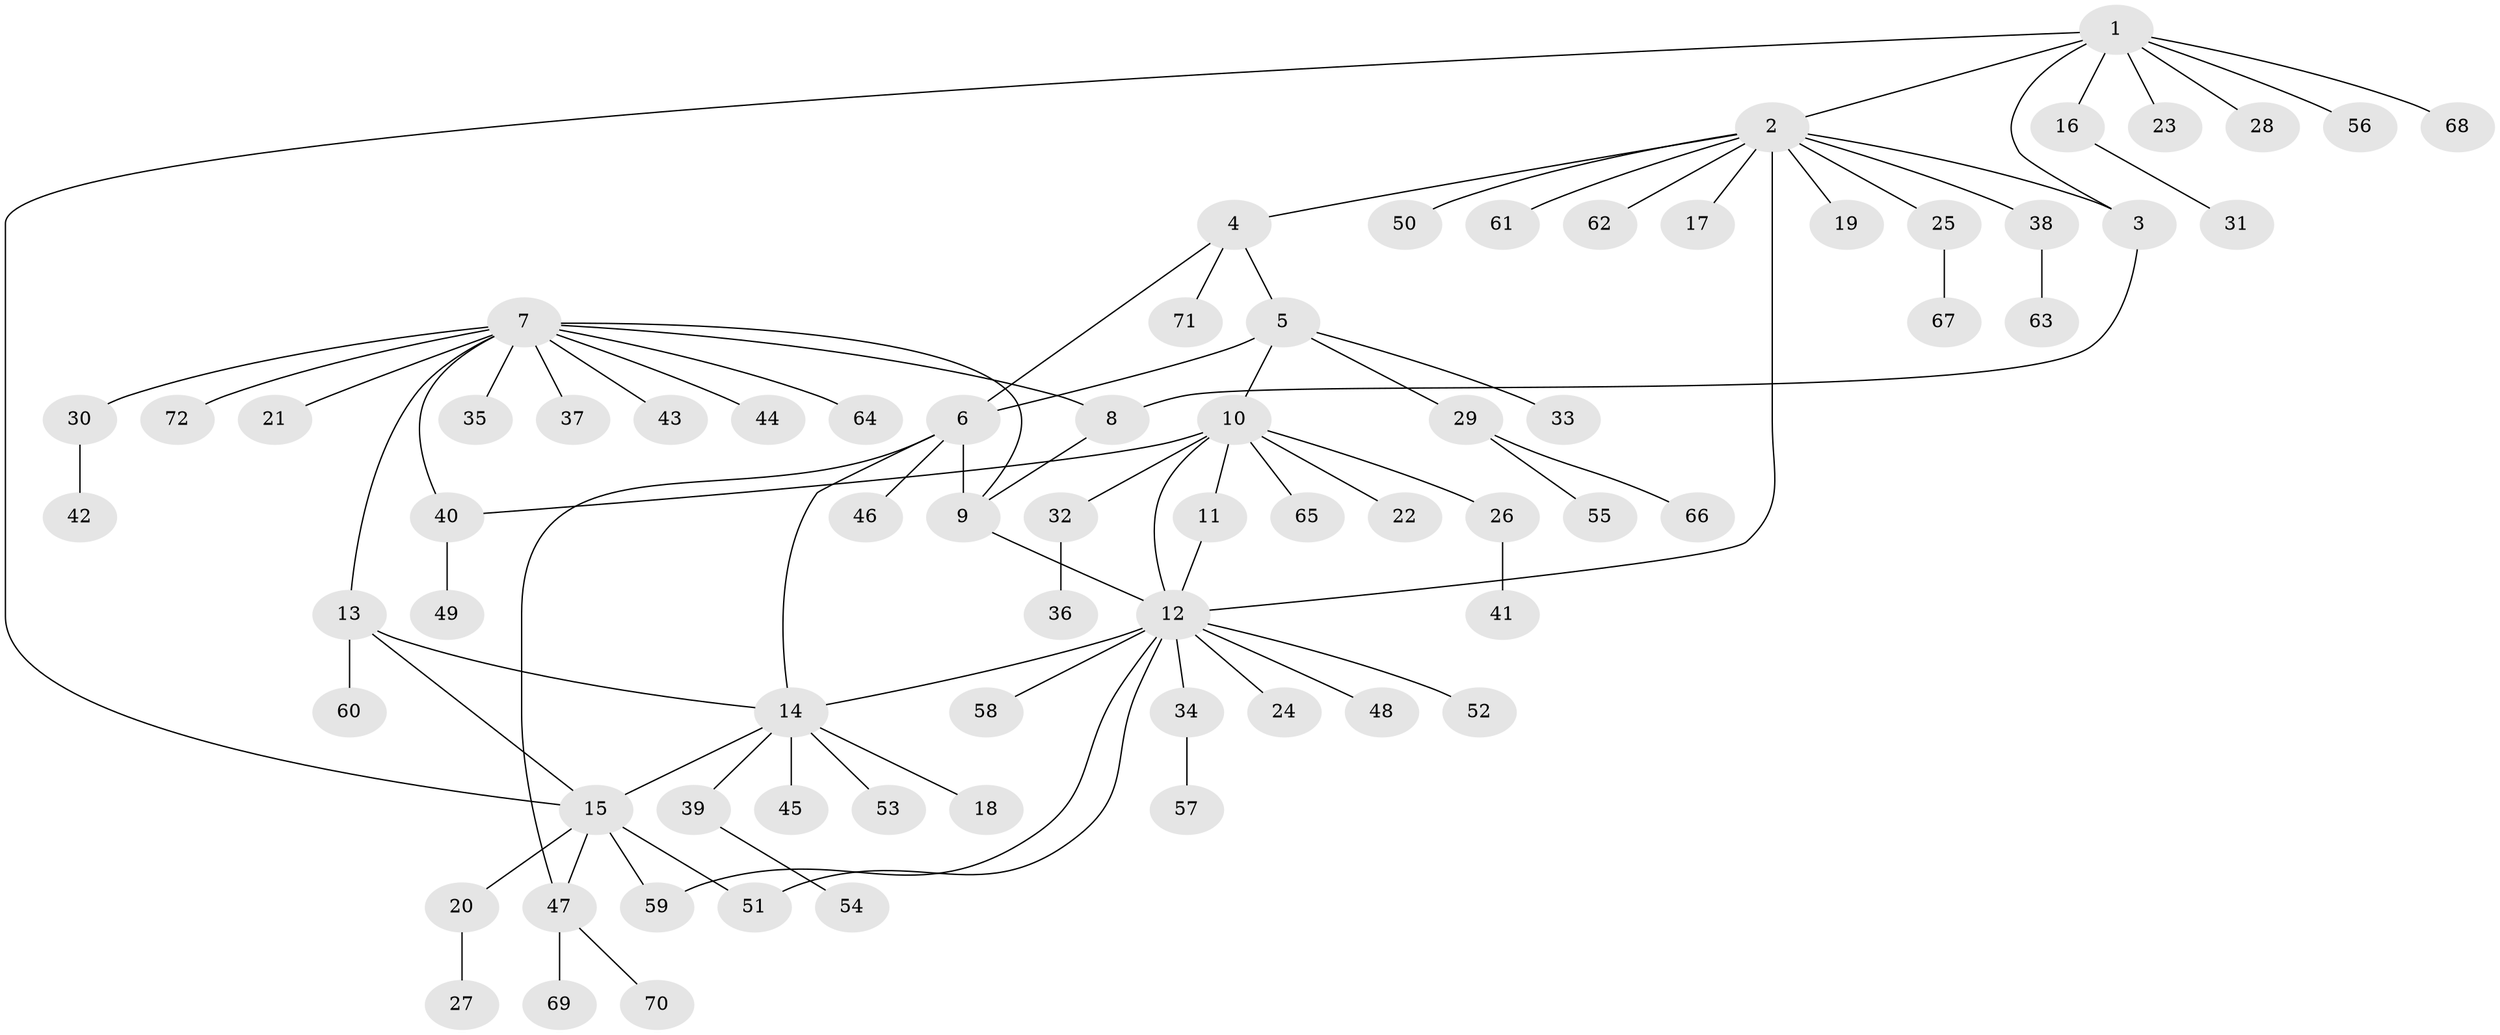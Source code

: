 // coarse degree distribution, {10: 0.06, 8: 0.04, 6: 0.02, 5: 0.02, 4: 0.02, 7: 0.04, 1: 0.74, 2: 0.06}
// Generated by graph-tools (version 1.1) at 2025/58/03/04/25 21:58:43]
// undirected, 72 vertices, 86 edges
graph export_dot {
graph [start="1"]
  node [color=gray90,style=filled];
  1;
  2;
  3;
  4;
  5;
  6;
  7;
  8;
  9;
  10;
  11;
  12;
  13;
  14;
  15;
  16;
  17;
  18;
  19;
  20;
  21;
  22;
  23;
  24;
  25;
  26;
  27;
  28;
  29;
  30;
  31;
  32;
  33;
  34;
  35;
  36;
  37;
  38;
  39;
  40;
  41;
  42;
  43;
  44;
  45;
  46;
  47;
  48;
  49;
  50;
  51;
  52;
  53;
  54;
  55;
  56;
  57;
  58;
  59;
  60;
  61;
  62;
  63;
  64;
  65;
  66;
  67;
  68;
  69;
  70;
  71;
  72;
  1 -- 2;
  1 -- 3;
  1 -- 15;
  1 -- 16;
  1 -- 23;
  1 -- 28;
  1 -- 56;
  1 -- 68;
  2 -- 3;
  2 -- 4;
  2 -- 12;
  2 -- 17;
  2 -- 19;
  2 -- 25;
  2 -- 38;
  2 -- 50;
  2 -- 61;
  2 -- 62;
  3 -- 8;
  4 -- 5;
  4 -- 6;
  4 -- 71;
  5 -- 6;
  5 -- 10;
  5 -- 29;
  5 -- 33;
  6 -- 9;
  6 -- 14;
  6 -- 46;
  6 -- 47;
  7 -- 8;
  7 -- 9;
  7 -- 13;
  7 -- 21;
  7 -- 30;
  7 -- 35;
  7 -- 37;
  7 -- 40;
  7 -- 43;
  7 -- 44;
  7 -- 64;
  7 -- 72;
  8 -- 9;
  9 -- 12;
  10 -- 11;
  10 -- 12;
  10 -- 22;
  10 -- 26;
  10 -- 32;
  10 -- 40;
  10 -- 65;
  11 -- 12;
  12 -- 14;
  12 -- 24;
  12 -- 34;
  12 -- 48;
  12 -- 51;
  12 -- 52;
  12 -- 58;
  12 -- 59;
  13 -- 14;
  13 -- 15;
  13 -- 60;
  14 -- 15;
  14 -- 18;
  14 -- 39;
  14 -- 45;
  14 -- 53;
  15 -- 20;
  15 -- 47;
  15 -- 51;
  15 -- 59;
  16 -- 31;
  20 -- 27;
  25 -- 67;
  26 -- 41;
  29 -- 55;
  29 -- 66;
  30 -- 42;
  32 -- 36;
  34 -- 57;
  38 -- 63;
  39 -- 54;
  40 -- 49;
  47 -- 69;
  47 -- 70;
}
